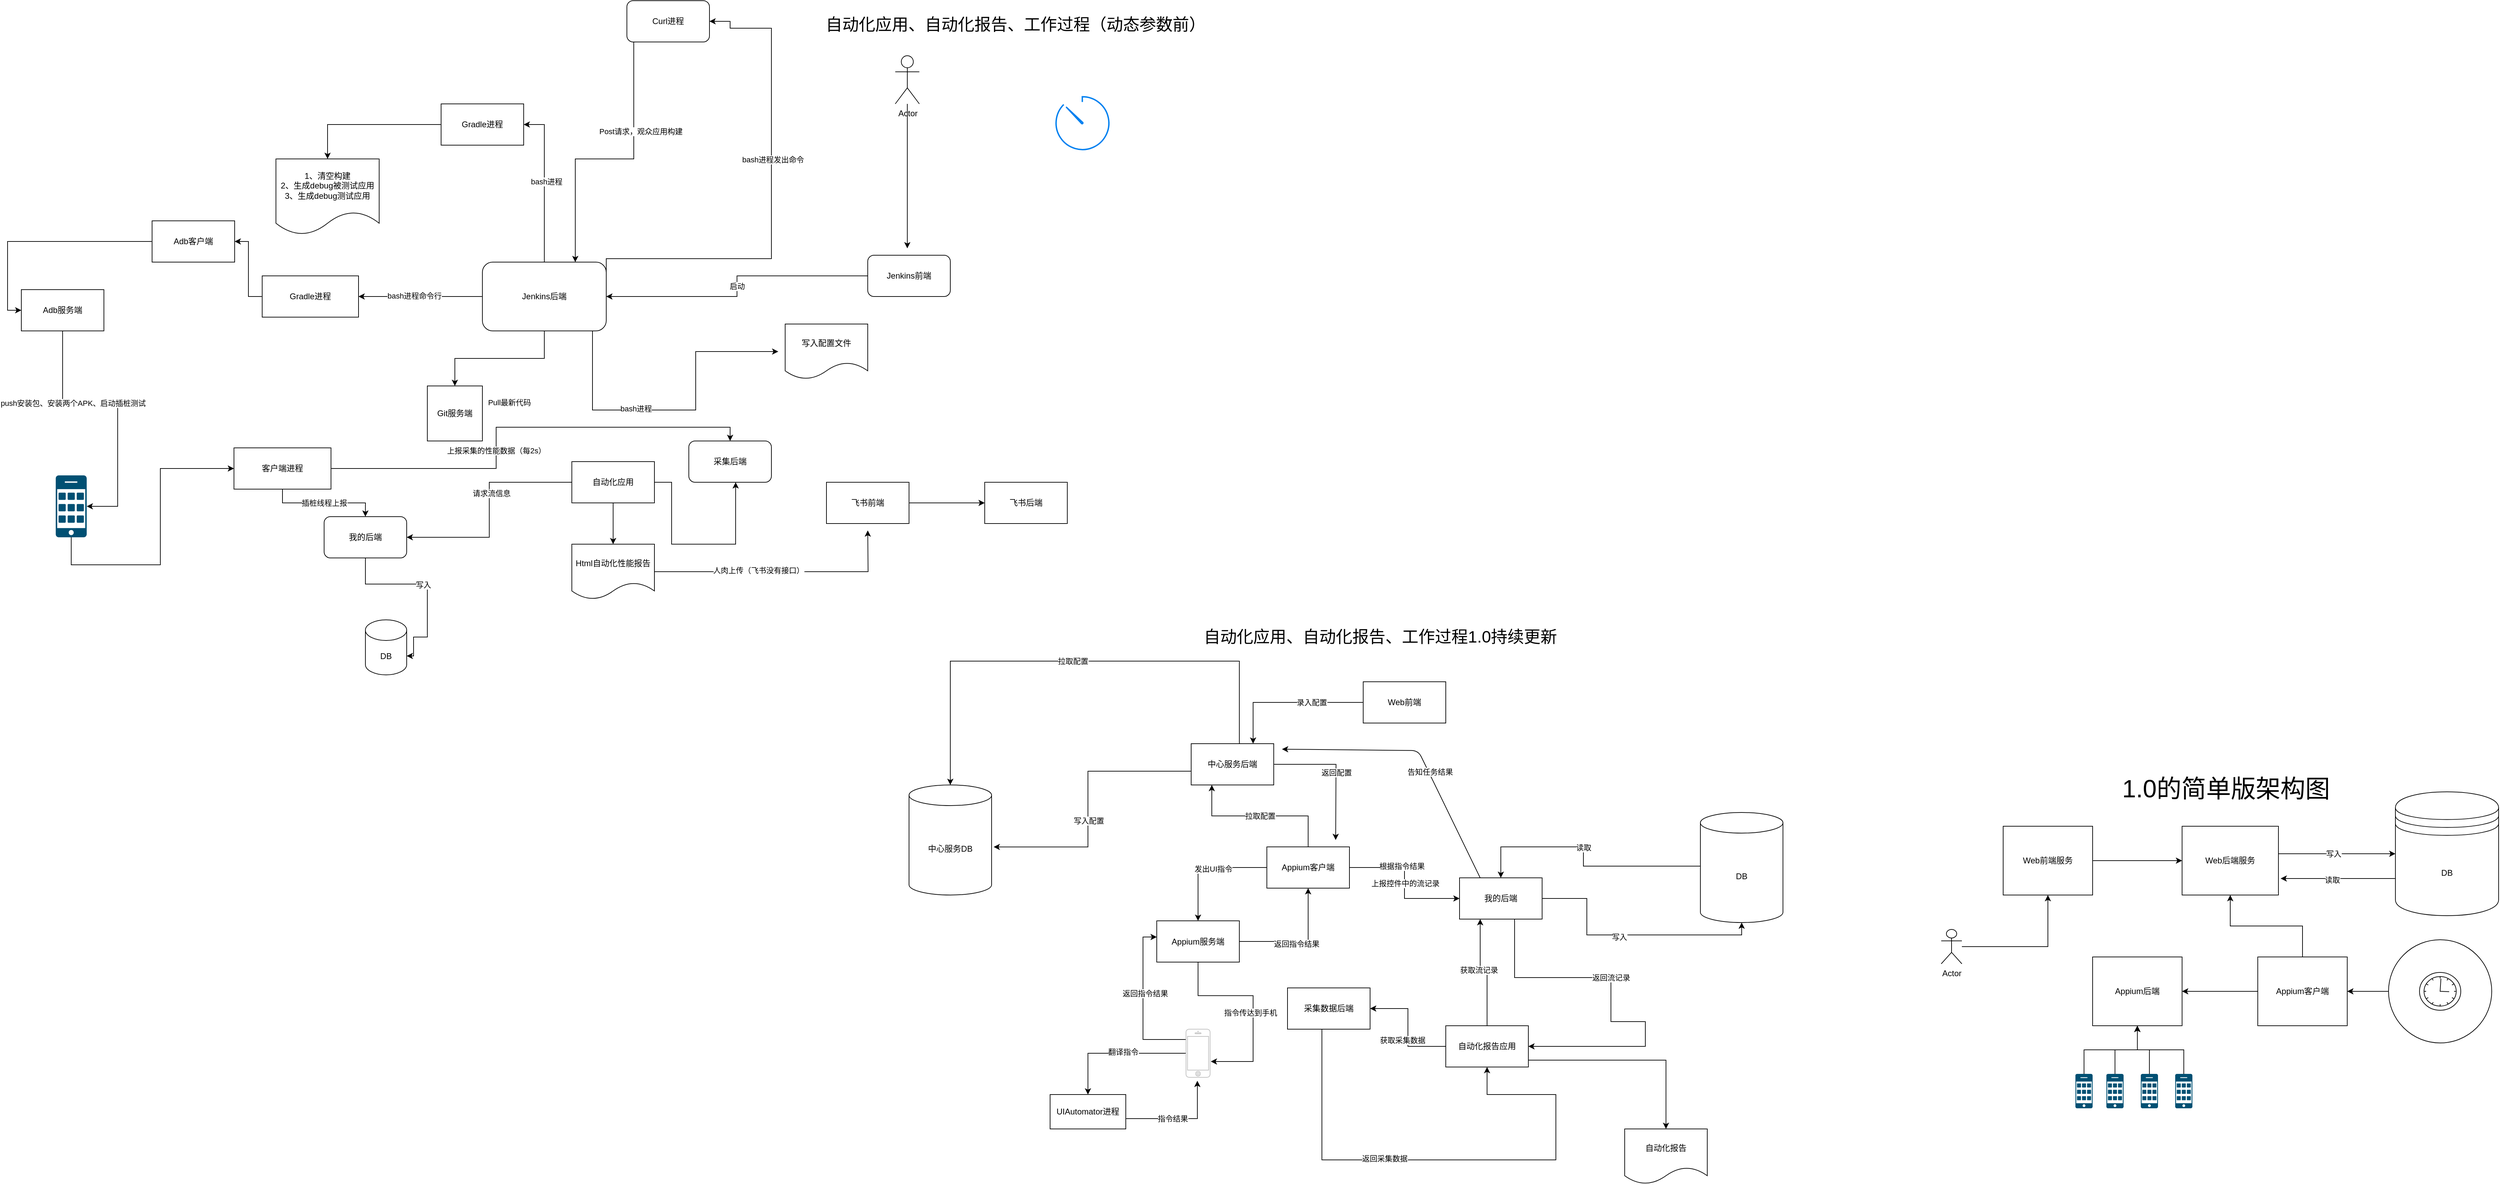 <mxfile version="13.8.3" type="github">
  <diagram id="W0PIrgdUMLI96M_QNtbx" name="Page-1">
    <mxGraphModel dx="4484" dy="1694" grid="1" gridSize="10" guides="1" tooltips="1" connect="1" arrows="1" fold="1" page="1" pageScale="1" pageWidth="827" pageHeight="1169" math="0" shadow="0">
      <root>
        <mxCell id="0" />
        <mxCell id="1" parent="0" />
        <mxCell id="cEMwxvn-d5G1xKP16MCN-55" style="edgeStyle=orthogonalEdgeStyle;rounded=0;orthogonalLoop=1;jettySize=auto;html=1;entryX=0;entryY=0.5;entryDx=0;entryDy=0;" parent="1" source="cEMwxvn-d5G1xKP16MCN-1" target="cEMwxvn-d5G1xKP16MCN-2" edge="1">
          <mxGeometry relative="1" as="geometry" />
        </mxCell>
        <mxCell id="cEMwxvn-d5G1xKP16MCN-1" value="Web前端服务" style="rounded=0;whiteSpace=wrap;html=1;" parent="1" vertex="1">
          <mxGeometry x="90" y="70" width="130" height="100" as="geometry" />
        </mxCell>
        <mxCell id="cEMwxvn-d5G1xKP16MCN-2" value="Web后端服务" style="rounded=0;whiteSpace=wrap;html=1;" parent="1" vertex="1">
          <mxGeometry x="350" y="70" width="140" height="100" as="geometry" />
        </mxCell>
        <mxCell id="cEMwxvn-d5G1xKP16MCN-3" value="DB" style="shape=datastore;whiteSpace=wrap;html=1;" parent="1" vertex="1">
          <mxGeometry x="660" y="20" width="150" height="180" as="geometry" />
        </mxCell>
        <mxCell id="cEMwxvn-d5G1xKP16MCN-15" value="Appium后端" style="rounded=0;whiteSpace=wrap;html=1;" parent="1" vertex="1">
          <mxGeometry x="220" y="260" width="130" height="100" as="geometry" />
        </mxCell>
        <mxCell id="cEMwxvn-d5G1xKP16MCN-53" value="" style="edgeStyle=orthogonalEdgeStyle;rounded=0;orthogonalLoop=1;jettySize=auto;html=1;" parent="1" source="cEMwxvn-d5G1xKP16MCN-16" target="cEMwxvn-d5G1xKP16MCN-15" edge="1">
          <mxGeometry relative="1" as="geometry" />
        </mxCell>
        <mxCell id="cEMwxvn-d5G1xKP16MCN-54" value="" style="edgeStyle=orthogonalEdgeStyle;rounded=0;orthogonalLoop=1;jettySize=auto;html=1;" parent="1" source="cEMwxvn-d5G1xKP16MCN-16" target="cEMwxvn-d5G1xKP16MCN-2" edge="1">
          <mxGeometry relative="1" as="geometry" />
        </mxCell>
        <mxCell id="cEMwxvn-d5G1xKP16MCN-16" value="Appium客户端" style="rounded=0;whiteSpace=wrap;html=1;" parent="1" vertex="1">
          <mxGeometry x="460" y="260" width="130" height="100" as="geometry" />
        </mxCell>
        <mxCell id="cEMwxvn-d5G1xKP16MCN-51" value="" style="edgeStyle=orthogonalEdgeStyle;rounded=0;orthogonalLoop=1;jettySize=auto;html=1;" parent="1" source="cEMwxvn-d5G1xKP16MCN-18" target="cEMwxvn-d5G1xKP16MCN-15" edge="1">
          <mxGeometry relative="1" as="geometry" />
        </mxCell>
        <mxCell id="cEMwxvn-d5G1xKP16MCN-18" value="" style="points=[[0.015,0.015,0],[0.985,0.015,0],[0.985,0.985,0],[0.015,0.985,0],[0.25,0,0],[0.5,0,0],[0.75,0,0],[1,0.25,0],[1,0.5,0],[1,0.75,0],[0.75,1,0],[0.5,1,0],[0.25,1,0],[0,0.75,0],[0,0.5,0],[0,0.25,0]];verticalLabelPosition=bottom;html=1;verticalAlign=top;aspect=fixed;align=center;pointerEvents=1;shape=mxgraph.cisco19.cell_phone;fillColor=#005073;strokeColor=none;" parent="1" vertex="1">
          <mxGeometry x="195" y="430" width="25" height="50" as="geometry" />
        </mxCell>
        <mxCell id="cEMwxvn-d5G1xKP16MCN-48" value="" style="edgeStyle=orthogonalEdgeStyle;rounded=0;orthogonalLoop=1;jettySize=auto;html=1;" parent="1" source="cEMwxvn-d5G1xKP16MCN-19" target="cEMwxvn-d5G1xKP16MCN-15" edge="1">
          <mxGeometry relative="1" as="geometry" />
        </mxCell>
        <mxCell id="cEMwxvn-d5G1xKP16MCN-19" value="" style="points=[[0.015,0.015,0],[0.985,0.015,0],[0.985,0.985,0],[0.015,0.985,0],[0.25,0,0],[0.5,0,0],[0.75,0,0],[1,0.25,0],[1,0.5,0],[1,0.75,0],[0.75,1,0],[0.5,1,0],[0.25,1,0],[0,0.75,0],[0,0.5,0],[0,0.25,0]];verticalLabelPosition=bottom;html=1;verticalAlign=top;aspect=fixed;align=center;pointerEvents=1;shape=mxgraph.cisco19.cell_phone;fillColor=#005073;strokeColor=none;" parent="1" vertex="1">
          <mxGeometry x="240" y="430" width="25" height="50" as="geometry" />
        </mxCell>
        <mxCell id="cEMwxvn-d5G1xKP16MCN-47" value="" style="edgeStyle=orthogonalEdgeStyle;rounded=0;orthogonalLoop=1;jettySize=auto;html=1;" parent="1" source="cEMwxvn-d5G1xKP16MCN-20" target="cEMwxvn-d5G1xKP16MCN-15" edge="1">
          <mxGeometry relative="1" as="geometry" />
        </mxCell>
        <mxCell id="cEMwxvn-d5G1xKP16MCN-20" value="" style="points=[[0.015,0.015,0],[0.985,0.015,0],[0.985,0.985,0],[0.015,0.985,0],[0.25,0,0],[0.5,0,0],[0.75,0,0],[1,0.25,0],[1,0.5,0],[1,0.75,0],[0.75,1,0],[0.5,1,0],[0.25,1,0],[0,0.75,0],[0,0.5,0],[0,0.25,0]];verticalLabelPosition=bottom;html=1;verticalAlign=top;aspect=fixed;align=center;pointerEvents=1;shape=mxgraph.cisco19.cell_phone;fillColor=#005073;strokeColor=none;" parent="1" vertex="1">
          <mxGeometry x="290" y="430" width="25" height="50" as="geometry" />
        </mxCell>
        <mxCell id="cEMwxvn-d5G1xKP16MCN-49" value="" style="edgeStyle=orthogonalEdgeStyle;rounded=0;orthogonalLoop=1;jettySize=auto;html=1;" parent="1" source="cEMwxvn-d5G1xKP16MCN-21" target="cEMwxvn-d5G1xKP16MCN-15" edge="1">
          <mxGeometry relative="1" as="geometry" />
        </mxCell>
        <mxCell id="cEMwxvn-d5G1xKP16MCN-21" value="" style="points=[[0.015,0.015,0],[0.985,0.015,0],[0.985,0.985,0],[0.015,0.985,0],[0.25,0,0],[0.5,0,0],[0.75,0,0],[1,0.25,0],[1,0.5,0],[1,0.75,0],[0.75,1,0],[0.5,1,0],[0.25,1,0],[0,0.75,0],[0,0.5,0],[0,0.25,0]];verticalLabelPosition=bottom;html=1;verticalAlign=top;aspect=fixed;align=center;pointerEvents=1;shape=mxgraph.cisco19.cell_phone;fillColor=#005073;strokeColor=none;" parent="1" vertex="1">
          <mxGeometry x="340" y="430" width="25" height="50" as="geometry" />
        </mxCell>
        <mxCell id="cEMwxvn-d5G1xKP16MCN-24" style="edgeStyle=orthogonalEdgeStyle;rounded=0;orthogonalLoop=1;jettySize=auto;html=1;entryX=0.5;entryY=1;entryDx=0;entryDy=0;" parent="1" source="cEMwxvn-d5G1xKP16MCN-23" target="cEMwxvn-d5G1xKP16MCN-1" edge="1">
          <mxGeometry relative="1" as="geometry" />
        </mxCell>
        <mxCell id="cEMwxvn-d5G1xKP16MCN-23" value="Actor" style="shape=umlActor;verticalLabelPosition=bottom;verticalAlign=top;html=1;outlineConnect=0;" parent="1" vertex="1">
          <mxGeometry y="220" width="30" height="50" as="geometry" />
        </mxCell>
        <mxCell id="cEMwxvn-d5G1xKP16MCN-57" style="edgeStyle=orthogonalEdgeStyle;rounded=0;orthogonalLoop=1;jettySize=auto;html=1;entryX=0;entryY=0.5;entryDx=0;entryDy=0;" parent="1" edge="1">
          <mxGeometry relative="1" as="geometry">
            <mxPoint x="490" y="110" as="sourcePoint" />
            <mxPoint x="660" y="110" as="targetPoint" />
          </mxGeometry>
        </mxCell>
        <mxCell id="cEMwxvn-d5G1xKP16MCN-58" value="写入" style="edgeLabel;html=1;align=center;verticalAlign=middle;resizable=0;points=[];" parent="cEMwxvn-d5G1xKP16MCN-57" vertex="1" connectable="0">
          <mxGeometry x="-0.067" relative="1" as="geometry">
            <mxPoint as="offset" />
          </mxGeometry>
        </mxCell>
        <mxCell id="cEMwxvn-d5G1xKP16MCN-59" style="edgeStyle=orthogonalEdgeStyle;rounded=0;orthogonalLoop=1;jettySize=auto;html=1;exitX=0;exitY=0.7;exitDx=0;exitDy=0;entryX=1.023;entryY=0.86;entryDx=0;entryDy=0;entryPerimeter=0;" parent="1" edge="1">
          <mxGeometry relative="1" as="geometry">
            <mxPoint x="660" y="146" as="sourcePoint" />
            <mxPoint x="493.22" y="146" as="targetPoint" />
          </mxGeometry>
        </mxCell>
        <mxCell id="cEMwxvn-d5G1xKP16MCN-60" value="读取" style="edgeLabel;html=1;align=center;verticalAlign=middle;resizable=0;points=[];" parent="cEMwxvn-d5G1xKP16MCN-59" vertex="1" connectable="0">
          <mxGeometry x="0.111" y="2" relative="1" as="geometry">
            <mxPoint as="offset" />
          </mxGeometry>
        </mxCell>
        <mxCell id="cEMwxvn-d5G1xKP16MCN-66" value="" style="edgeStyle=orthogonalEdgeStyle;rounded=0;orthogonalLoop=1;jettySize=auto;html=1;" parent="1" source="cEMwxvn-d5G1xKP16MCN-65" target="cEMwxvn-d5G1xKP16MCN-16" edge="1">
          <mxGeometry relative="1" as="geometry" />
        </mxCell>
        <mxCell id="cEMwxvn-d5G1xKP16MCN-65" value="" style="ellipse;whiteSpace=wrap;html=1;aspect=fixed;" parent="1" vertex="1">
          <mxGeometry x="650" y="235" width="150" height="150" as="geometry" />
        </mxCell>
        <mxCell id="cEMwxvn-d5G1xKP16MCN-61" value="" style="shape=mxgraph.bpmn.shape;html=1;verticalLabelPosition=bottom;labelBackgroundColor=#ffffff;verticalAlign=top;align=center;perimeter=ellipsePerimeter;outlineConnect=0;outline=standard;symbol=timer;" parent="1" vertex="1">
          <mxGeometry x="695" y="282.5" width="60" height="55" as="geometry" />
        </mxCell>
        <mxCell id="bGqVBYWvXgwGC4I8pHL_-1" style="edgeStyle=orthogonalEdgeStyle;rounded=0;orthogonalLoop=1;jettySize=auto;html=1;entryX=0;entryY=0.5;entryDx=0;entryDy=0;" edge="1" parent="1" source="bGqVBYWvXgwGC4I8pHL_-7" target="bGqVBYWvXgwGC4I8pHL_-12">
          <mxGeometry relative="1" as="geometry" />
        </mxCell>
        <mxCell id="bGqVBYWvXgwGC4I8pHL_-2" value="上报控件中的流记录" style="edgeLabel;html=1;align=center;verticalAlign=middle;resizable=0;points=[];" vertex="1" connectable="0" parent="bGqVBYWvXgwGC4I8pHL_-1">
          <mxGeometry y="1" relative="1" as="geometry">
            <mxPoint as="offset" />
          </mxGeometry>
        </mxCell>
        <mxCell id="bGqVBYWvXgwGC4I8pHL_-3" value="根据指令结果" style="edgeLabel;html=1;align=center;verticalAlign=middle;resizable=0;points=[];" vertex="1" connectable="0" parent="bGqVBYWvXgwGC4I8pHL_-1">
          <mxGeometry x="-0.259" y="2" relative="1" as="geometry">
            <mxPoint as="offset" />
          </mxGeometry>
        </mxCell>
        <mxCell id="bGqVBYWvXgwGC4I8pHL_-4" style="edgeStyle=orthogonalEdgeStyle;rounded=0;orthogonalLoop=1;jettySize=auto;html=1;" edge="1" parent="1" source="bGqVBYWvXgwGC4I8pHL_-7" target="bGqVBYWvXgwGC4I8pHL_-28">
          <mxGeometry relative="1" as="geometry" />
        </mxCell>
        <mxCell id="bGqVBYWvXgwGC4I8pHL_-5" value="发出UI指令" style="edgeLabel;html=1;align=center;verticalAlign=middle;resizable=0;points=[];" vertex="1" connectable="0" parent="bGqVBYWvXgwGC4I8pHL_-4">
          <mxGeometry x="-0.121" y="2" relative="1" as="geometry">
            <mxPoint as="offset" />
          </mxGeometry>
        </mxCell>
        <mxCell id="bGqVBYWvXgwGC4I8pHL_-6" value="拉取配置" style="edgeStyle=orthogonalEdgeStyle;rounded=0;orthogonalLoop=1;jettySize=auto;html=1;entryX=0.25;entryY=1;entryDx=0;entryDy=0;" edge="1" parent="1" source="bGqVBYWvXgwGC4I8pHL_-7" target="bGqVBYWvXgwGC4I8pHL_-32">
          <mxGeometry relative="1" as="geometry" />
        </mxCell>
        <mxCell id="bGqVBYWvXgwGC4I8pHL_-7" value="Appium客户端" style="rounded=0;whiteSpace=wrap;html=1;" vertex="1" parent="1">
          <mxGeometry x="-980" y="100" width="120" height="60" as="geometry" />
        </mxCell>
        <mxCell id="bGqVBYWvXgwGC4I8pHL_-8" style="edgeStyle=orthogonalEdgeStyle;rounded=0;orthogonalLoop=1;jettySize=auto;html=1;" edge="1" parent="1" source="bGqVBYWvXgwGC4I8pHL_-12" target="bGqVBYWvXgwGC4I8pHL_-23">
          <mxGeometry relative="1" as="geometry">
            <Array as="points">
              <mxPoint x="-515" y="175" />
              <mxPoint x="-515" y="228" />
            </Array>
          </mxGeometry>
        </mxCell>
        <mxCell id="bGqVBYWvXgwGC4I8pHL_-9" value="写入" style="edgeLabel;html=1;align=center;verticalAlign=middle;resizable=0;points=[];" vertex="1" connectable="0" parent="bGqVBYWvXgwGC4I8pHL_-8">
          <mxGeometry x="-0.089" y="-3" relative="1" as="geometry">
            <mxPoint as="offset" />
          </mxGeometry>
        </mxCell>
        <mxCell id="bGqVBYWvXgwGC4I8pHL_-10" style="edgeStyle=orthogonalEdgeStyle;rounded=0;orthogonalLoop=1;jettySize=auto;html=1;entryX=1;entryY=0.5;entryDx=0;entryDy=0;" edge="1" parent="1" source="bGqVBYWvXgwGC4I8pHL_-12" target="bGqVBYWvXgwGC4I8pHL_-17">
          <mxGeometry relative="1" as="geometry">
            <Array as="points">
              <mxPoint x="-620" y="290" />
              <mxPoint x="-480" y="290" />
              <mxPoint x="-480" y="354" />
              <mxPoint x="-430" y="354" />
              <mxPoint x="-430" y="390" />
            </Array>
          </mxGeometry>
        </mxCell>
        <mxCell id="bGqVBYWvXgwGC4I8pHL_-11" value="返回流记录" style="edgeLabel;html=1;align=center;verticalAlign=middle;resizable=0;points=[];" vertex="1" connectable="0" parent="bGqVBYWvXgwGC4I8pHL_-10">
          <mxGeometry x="0.021" relative="1" as="geometry">
            <mxPoint y="-53" as="offset" />
          </mxGeometry>
        </mxCell>
        <mxCell id="bGqVBYWvXgwGC4I8pHL_-12" value="我的后端" style="rounded=0;whiteSpace=wrap;html=1;" vertex="1" parent="1">
          <mxGeometry x="-700" y="145" width="120" height="60" as="geometry" />
        </mxCell>
        <mxCell id="bGqVBYWvXgwGC4I8pHL_-13" style="edgeStyle=orthogonalEdgeStyle;rounded=0;orthogonalLoop=1;jettySize=auto;html=1;entryX=0.25;entryY=1;entryDx=0;entryDy=0;" edge="1" parent="1" source="bGqVBYWvXgwGC4I8pHL_-17" target="bGqVBYWvXgwGC4I8pHL_-12">
          <mxGeometry relative="1" as="geometry">
            <mxPoint x="-600" y="210" as="targetPoint" />
          </mxGeometry>
        </mxCell>
        <mxCell id="bGqVBYWvXgwGC4I8pHL_-14" value="获取流记录" style="edgeLabel;html=1;align=center;verticalAlign=middle;resizable=0;points=[];" vertex="1" connectable="0" parent="bGqVBYWvXgwGC4I8pHL_-13">
          <mxGeometry x="0.109" y="2" relative="1" as="geometry">
            <mxPoint as="offset" />
          </mxGeometry>
        </mxCell>
        <mxCell id="bGqVBYWvXgwGC4I8pHL_-15" style="edgeStyle=orthogonalEdgeStyle;rounded=0;orthogonalLoop=1;jettySize=auto;html=1;entryX=1;entryY=0.5;entryDx=0;entryDy=0;" edge="1" parent="1" source="bGqVBYWvXgwGC4I8pHL_-17" target="bGqVBYWvXgwGC4I8pHL_-20">
          <mxGeometry relative="1" as="geometry" />
        </mxCell>
        <mxCell id="bGqVBYWvXgwGC4I8pHL_-16" value="获取采集数据" style="edgeLabel;html=1;align=center;verticalAlign=middle;resizable=0;points=[];" vertex="1" connectable="0" parent="bGqVBYWvXgwGC4I8pHL_-15">
          <mxGeometry x="-0.183" y="-3" relative="1" as="geometry">
            <mxPoint x="-11" y="3" as="offset" />
          </mxGeometry>
        </mxCell>
        <mxCell id="bGqVBYWvXgwGC4I8pHL_-133" style="edgeStyle=orthogonalEdgeStyle;rounded=0;orthogonalLoop=1;jettySize=auto;html=1;" edge="1" parent="1" source="bGqVBYWvXgwGC4I8pHL_-17">
          <mxGeometry relative="1" as="geometry">
            <mxPoint x="-400" y="510" as="targetPoint" />
            <Array as="points">
              <mxPoint x="-400" y="410" />
            </Array>
          </mxGeometry>
        </mxCell>
        <mxCell id="bGqVBYWvXgwGC4I8pHL_-17" value="自动化报告应用" style="rounded=0;whiteSpace=wrap;html=1;" vertex="1" parent="1">
          <mxGeometry x="-720" y="360" width="120" height="60" as="geometry" />
        </mxCell>
        <mxCell id="bGqVBYWvXgwGC4I8pHL_-18" style="edgeStyle=orthogonalEdgeStyle;rounded=0;orthogonalLoop=1;jettySize=auto;html=1;entryX=0.5;entryY=1;entryDx=0;entryDy=0;" edge="1" parent="1" source="bGqVBYWvXgwGC4I8pHL_-20" target="bGqVBYWvXgwGC4I8pHL_-17">
          <mxGeometry relative="1" as="geometry">
            <Array as="points">
              <mxPoint x="-900" y="555" />
              <mxPoint x="-560" y="555" />
              <mxPoint x="-560" y="460" />
              <mxPoint x="-660" y="460" />
            </Array>
          </mxGeometry>
        </mxCell>
        <mxCell id="bGqVBYWvXgwGC4I8pHL_-19" value="返回采集数据" style="edgeLabel;html=1;align=center;verticalAlign=middle;resizable=0;points=[];" vertex="1" connectable="0" parent="bGqVBYWvXgwGC4I8pHL_-18">
          <mxGeometry x="-0.508" y="91" relative="1" as="geometry">
            <mxPoint as="offset" />
          </mxGeometry>
        </mxCell>
        <mxCell id="bGqVBYWvXgwGC4I8pHL_-20" value="采集数据后端" style="rounded=0;whiteSpace=wrap;html=1;" vertex="1" parent="1">
          <mxGeometry x="-950" y="305" width="120" height="60" as="geometry" />
        </mxCell>
        <mxCell id="bGqVBYWvXgwGC4I8pHL_-21" style="edgeStyle=orthogonalEdgeStyle;rounded=0;orthogonalLoop=1;jettySize=auto;html=1;entryX=0.5;entryY=0;entryDx=0;entryDy=0;" edge="1" parent="1" source="bGqVBYWvXgwGC4I8pHL_-23" target="bGqVBYWvXgwGC4I8pHL_-12">
          <mxGeometry relative="1" as="geometry">
            <mxPoint x="-420" y="90" as="targetPoint" />
            <Array as="points">
              <mxPoint x="-520" y="128" />
              <mxPoint x="-520" y="100" />
              <mxPoint x="-640" y="100" />
            </Array>
          </mxGeometry>
        </mxCell>
        <mxCell id="bGqVBYWvXgwGC4I8pHL_-22" value="读取" style="edgeLabel;html=1;align=center;verticalAlign=middle;resizable=0;points=[];" vertex="1" connectable="0" parent="bGqVBYWvXgwGC4I8pHL_-21">
          <mxGeometry x="0.089" relative="1" as="geometry">
            <mxPoint as="offset" />
          </mxGeometry>
        </mxCell>
        <mxCell id="bGqVBYWvXgwGC4I8pHL_-23" value="DB" style="shape=cylinder3;whiteSpace=wrap;html=1;boundedLbl=1;backgroundOutline=1;size=15;" vertex="1" parent="1">
          <mxGeometry x="-350" y="50" width="120" height="160" as="geometry" />
        </mxCell>
        <mxCell id="bGqVBYWvXgwGC4I8pHL_-24" style="edgeStyle=orthogonalEdgeStyle;rounded=0;orthogonalLoop=1;jettySize=auto;html=1;entryX=1.029;entryY=0.671;entryDx=0;entryDy=0;entryPerimeter=0;" edge="1" parent="1" source="bGqVBYWvXgwGC4I8pHL_-28" target="bGqVBYWvXgwGC4I8pHL_-31">
          <mxGeometry relative="1" as="geometry" />
        </mxCell>
        <mxCell id="bGqVBYWvXgwGC4I8pHL_-25" value="指令传达到手机" style="edgeLabel;html=1;align=center;verticalAlign=middle;resizable=0;points=[];" vertex="1" connectable="0" parent="bGqVBYWvXgwGC4I8pHL_-24">
          <mxGeometry x="0.064" y="-4" relative="1" as="geometry">
            <mxPoint y="1" as="offset" />
          </mxGeometry>
        </mxCell>
        <mxCell id="bGqVBYWvXgwGC4I8pHL_-26" style="edgeStyle=orthogonalEdgeStyle;rounded=0;orthogonalLoop=1;jettySize=auto;html=1;" edge="1" parent="1" source="bGqVBYWvXgwGC4I8pHL_-28" target="bGqVBYWvXgwGC4I8pHL_-7">
          <mxGeometry relative="1" as="geometry" />
        </mxCell>
        <mxCell id="bGqVBYWvXgwGC4I8pHL_-27" value="返回指令结果" style="edgeLabel;html=1;align=center;verticalAlign=middle;resizable=0;points=[];" vertex="1" connectable="0" parent="bGqVBYWvXgwGC4I8pHL_-26">
          <mxGeometry x="-0.065" y="-2" relative="1" as="geometry">
            <mxPoint y="1" as="offset" />
          </mxGeometry>
        </mxCell>
        <mxCell id="bGqVBYWvXgwGC4I8pHL_-28" value="Appium服务端" style="rounded=0;whiteSpace=wrap;html=1;" vertex="1" parent="1">
          <mxGeometry x="-1140" y="207.5" width="120" height="60" as="geometry" />
        </mxCell>
        <mxCell id="bGqVBYWvXgwGC4I8pHL_-29" style="edgeStyle=orthogonalEdgeStyle;rounded=0;orthogonalLoop=1;jettySize=auto;html=1;entryX=0;entryY=0.392;entryDx=0;entryDy=0;entryPerimeter=0;" edge="1" parent="1" source="bGqVBYWvXgwGC4I8pHL_-31" target="bGqVBYWvXgwGC4I8pHL_-28">
          <mxGeometry relative="1" as="geometry">
            <mxPoint x="-1210" y="370" as="targetPoint" />
            <Array as="points">
              <mxPoint x="-1160" y="380" />
              <mxPoint x="-1160" y="231" />
            </Array>
          </mxGeometry>
        </mxCell>
        <mxCell id="bGqVBYWvXgwGC4I8pHL_-30" value="返回指令结果" style="edgeLabel;html=1;align=center;verticalAlign=middle;resizable=0;points=[];" vertex="1" connectable="0" parent="bGqVBYWvXgwGC4I8pHL_-29">
          <mxGeometry x="0.12" y="-3" relative="1" as="geometry">
            <mxPoint as="offset" />
          </mxGeometry>
        </mxCell>
        <mxCell id="bGqVBYWvXgwGC4I8pHL_-136" style="edgeStyle=orthogonalEdgeStyle;rounded=0;orthogonalLoop=1;jettySize=auto;html=1;entryX=0.5;entryY=0;entryDx=0;entryDy=0;" edge="1" parent="1" source="bGqVBYWvXgwGC4I8pHL_-31" target="bGqVBYWvXgwGC4I8pHL_-135">
          <mxGeometry relative="1" as="geometry" />
        </mxCell>
        <mxCell id="bGqVBYWvXgwGC4I8pHL_-138" value="翻译指令" style="edgeLabel;html=1;align=center;verticalAlign=middle;resizable=0;points=[];" vertex="1" connectable="0" parent="bGqVBYWvXgwGC4I8pHL_-136">
          <mxGeometry x="-0.085" y="-2" relative="1" as="geometry">
            <mxPoint x="1" as="offset" />
          </mxGeometry>
        </mxCell>
        <mxCell id="bGqVBYWvXgwGC4I8pHL_-31" value="" style="html=1;verticalLabelPosition=bottom;labelBackgroundColor=#ffffff;verticalAlign=top;shadow=0;dashed=0;strokeWidth=1;shape=mxgraph.ios7.misc.iphone;strokeColor=#c0c0c0;" vertex="1" parent="1">
          <mxGeometry x="-1097.5" y="365" width="35" height="70" as="geometry" />
        </mxCell>
        <mxCell id="bGqVBYWvXgwGC4I8pHL_-38" style="edgeStyle=orthogonalEdgeStyle;rounded=0;orthogonalLoop=1;jettySize=auto;html=1;entryX=1.025;entryY=0.563;entryDx=0;entryDy=0;entryPerimeter=0;" edge="1" parent="1" source="bGqVBYWvXgwGC4I8pHL_-32" target="bGqVBYWvXgwGC4I8pHL_-37">
          <mxGeometry relative="1" as="geometry">
            <Array as="points">
              <mxPoint x="-1240" y="-10" />
              <mxPoint x="-1240" y="100" />
            </Array>
          </mxGeometry>
        </mxCell>
        <mxCell id="bGqVBYWvXgwGC4I8pHL_-39" value="写入配置" style="edgeLabel;html=1;align=center;verticalAlign=middle;resizable=0;points=[];" vertex="1" connectable="0" parent="bGqVBYWvXgwGC4I8pHL_-38">
          <mxGeometry x="0.116" relative="1" as="geometry">
            <mxPoint x="1" y="-0.1" as="offset" />
          </mxGeometry>
        </mxCell>
        <mxCell id="bGqVBYWvXgwGC4I8pHL_-41" style="edgeStyle=orthogonalEdgeStyle;rounded=0;orthogonalLoop=1;jettySize=auto;html=1;entryX=0.5;entryY=0;entryDx=0;entryDy=0;entryPerimeter=0;" edge="1" parent="1" source="bGqVBYWvXgwGC4I8pHL_-32" target="bGqVBYWvXgwGC4I8pHL_-37">
          <mxGeometry relative="1" as="geometry">
            <Array as="points">
              <mxPoint x="-1020" y="-170" />
              <mxPoint x="-1440" y="-170" />
            </Array>
          </mxGeometry>
        </mxCell>
        <mxCell id="bGqVBYWvXgwGC4I8pHL_-42" value="拉取配置" style="edgeLabel;html=1;align=center;verticalAlign=middle;resizable=0;points=[];" vertex="1" connectable="0" parent="bGqVBYWvXgwGC4I8pHL_-41">
          <mxGeometry x="0.006" relative="1" as="geometry">
            <mxPoint as="offset" />
          </mxGeometry>
        </mxCell>
        <mxCell id="bGqVBYWvXgwGC4I8pHL_-47" style="edgeStyle=orthogonalEdgeStyle;rounded=0;orthogonalLoop=1;jettySize=auto;html=1;" edge="1" parent="1" source="bGqVBYWvXgwGC4I8pHL_-32">
          <mxGeometry relative="1" as="geometry">
            <mxPoint x="-880" y="90" as="targetPoint" />
          </mxGeometry>
        </mxCell>
        <mxCell id="bGqVBYWvXgwGC4I8pHL_-48" value="返回配置" style="edgeLabel;html=1;align=center;verticalAlign=middle;resizable=0;points=[];" vertex="1" connectable="0" parent="bGqVBYWvXgwGC4I8pHL_-47">
          <mxGeometry x="-0.158" y="-6" relative="1" as="geometry">
            <mxPoint x="6" y="6" as="offset" />
          </mxGeometry>
        </mxCell>
        <mxCell id="bGqVBYWvXgwGC4I8pHL_-32" value="中心服务后端" style="rounded=0;whiteSpace=wrap;html=1;" vertex="1" parent="1">
          <mxGeometry x="-1090" y="-50" width="120" height="60" as="geometry" />
        </mxCell>
        <mxCell id="bGqVBYWvXgwGC4I8pHL_-44" style="edgeStyle=orthogonalEdgeStyle;rounded=0;orthogonalLoop=1;jettySize=auto;html=1;entryX=0.75;entryY=0;entryDx=0;entryDy=0;" edge="1" parent="1" source="bGqVBYWvXgwGC4I8pHL_-35" target="bGqVBYWvXgwGC4I8pHL_-32">
          <mxGeometry relative="1" as="geometry" />
        </mxCell>
        <mxCell id="bGqVBYWvXgwGC4I8pHL_-46" value="录入配置" style="edgeLabel;html=1;align=center;verticalAlign=middle;resizable=0;points=[];" vertex="1" connectable="0" parent="bGqVBYWvXgwGC4I8pHL_-44">
          <mxGeometry x="-0.314" relative="1" as="geometry">
            <mxPoint as="offset" />
          </mxGeometry>
        </mxCell>
        <mxCell id="bGqVBYWvXgwGC4I8pHL_-35" value="Web前端" style="rounded=0;whiteSpace=wrap;html=1;" vertex="1" parent="1">
          <mxGeometry x="-840" y="-140" width="120" height="60" as="geometry" />
        </mxCell>
        <mxCell id="bGqVBYWvXgwGC4I8pHL_-36" value="&lt;font style=&quot;font-size: 24px&quot;&gt;自动化应用、自动化报告、工作过程1.0持续更新&lt;/font&gt;" style="text;html=1;strokeColor=none;fillColor=none;align=center;verticalAlign=middle;whiteSpace=wrap;rounded=0;" vertex="1" parent="1">
          <mxGeometry x="-1090" y="-220" width="550" height="30" as="geometry" />
        </mxCell>
        <mxCell id="bGqVBYWvXgwGC4I8pHL_-37" value="中心服务DB" style="shape=cylinder3;whiteSpace=wrap;html=1;boundedLbl=1;backgroundOutline=1;size=15;" vertex="1" parent="1">
          <mxGeometry x="-1500" y="10" width="120" height="160" as="geometry" />
        </mxCell>
        <mxCell id="bGqVBYWvXgwGC4I8pHL_-49" value="" style="endArrow=classic;html=1;exitX=0.25;exitY=0;exitDx=0;exitDy=0;" edge="1" parent="1" source="bGqVBYWvXgwGC4I8pHL_-12">
          <mxGeometry width="50" height="50" relative="1" as="geometry">
            <mxPoint x="-690" y="140" as="sourcePoint" />
            <mxPoint x="-958" y="-42" as="targetPoint" />
            <Array as="points">
              <mxPoint x="-760" y="-40" />
            </Array>
          </mxGeometry>
        </mxCell>
        <mxCell id="bGqVBYWvXgwGC4I8pHL_-50" value="告知任务结果" style="edgeLabel;html=1;align=center;verticalAlign=middle;resizable=0;points=[];" vertex="1" connectable="0" parent="bGqVBYWvXgwGC4I8pHL_-49">
          <mxGeometry x="-0.156" y="-2" relative="1" as="geometry">
            <mxPoint as="offset" />
          </mxGeometry>
        </mxCell>
        <mxCell id="bGqVBYWvXgwGC4I8pHL_-53" value="&lt;font style=&quot;font-size: 24px&quot;&gt;自动化应用、自动化报告、工作过程（动态参数前）&lt;/font&gt;" style="text;html=1;strokeColor=none;fillColor=none;align=center;verticalAlign=middle;whiteSpace=wrap;rounded=0;" vertex="1" parent="1">
          <mxGeometry x="-1650" y="-1110" width="610" height="30" as="geometry" />
        </mxCell>
        <mxCell id="bGqVBYWvXgwGC4I8pHL_-68" value="启动" style="edgeStyle=orthogonalEdgeStyle;rounded=0;orthogonalLoop=1;jettySize=auto;html=1;entryX=1;entryY=0.5;entryDx=0;entryDy=0;" edge="1" parent="1" source="bGqVBYWvXgwGC4I8pHL_-57" target="bGqVBYWvXgwGC4I8pHL_-59">
          <mxGeometry relative="1" as="geometry" />
        </mxCell>
        <mxCell id="bGqVBYWvXgwGC4I8pHL_-57" value="Jenkins前端" style="rounded=1;whiteSpace=wrap;html=1;" vertex="1" parent="1">
          <mxGeometry x="-1560" y="-760" width="120" height="60" as="geometry" />
        </mxCell>
        <mxCell id="bGqVBYWvXgwGC4I8pHL_-58" value="Git服务端" style="whiteSpace=wrap;html=1;aspect=fixed;" vertex="1" parent="1">
          <mxGeometry x="-2200" y="-570" width="80" height="80" as="geometry" />
        </mxCell>
        <mxCell id="bGqVBYWvXgwGC4I8pHL_-71" style="edgeStyle=orthogonalEdgeStyle;rounded=0;orthogonalLoop=1;jettySize=auto;html=1;" edge="1" parent="1" source="bGqVBYWvXgwGC4I8pHL_-59" target="bGqVBYWvXgwGC4I8pHL_-58">
          <mxGeometry relative="1" as="geometry" />
        </mxCell>
        <mxCell id="bGqVBYWvXgwGC4I8pHL_-72" value="Pull最新代码" style="edgeLabel;html=1;align=center;verticalAlign=middle;resizable=0;points=[];" vertex="1" connectable="0" parent="bGqVBYWvXgwGC4I8pHL_-71">
          <mxGeometry x="-0.462" y="32" relative="1" as="geometry">
            <mxPoint x="-35" y="32" as="offset" />
          </mxGeometry>
        </mxCell>
        <mxCell id="bGqVBYWvXgwGC4I8pHL_-74" style="edgeStyle=orthogonalEdgeStyle;rounded=0;orthogonalLoop=1;jettySize=auto;html=1;" edge="1" parent="1" source="bGqVBYWvXgwGC4I8pHL_-59">
          <mxGeometry relative="1" as="geometry">
            <mxPoint x="-1690" y="-620" as="targetPoint" />
            <Array as="points">
              <mxPoint x="-1960" y="-535" />
              <mxPoint x="-1810" y="-535" />
            </Array>
          </mxGeometry>
        </mxCell>
        <mxCell id="bGqVBYWvXgwGC4I8pHL_-75" value="bash进程" style="edgeLabel;html=1;align=center;verticalAlign=middle;resizable=0;points=[];" vertex="1" connectable="0" parent="bGqVBYWvXgwGC4I8pHL_-74">
          <mxGeometry x="-0.243" y="2" relative="1" as="geometry">
            <mxPoint as="offset" />
          </mxGeometry>
        </mxCell>
        <mxCell id="bGqVBYWvXgwGC4I8pHL_-81" style="edgeStyle=orthogonalEdgeStyle;rounded=0;orthogonalLoop=1;jettySize=auto;html=1;entryX=1;entryY=0.5;entryDx=0;entryDy=0;" edge="1" parent="1" source="bGqVBYWvXgwGC4I8pHL_-59" target="bGqVBYWvXgwGC4I8pHL_-82">
          <mxGeometry relative="1" as="geometry">
            <mxPoint x="-1930" y="-860" as="targetPoint" />
          </mxGeometry>
        </mxCell>
        <mxCell id="bGqVBYWvXgwGC4I8pHL_-83" value="bash进程" style="edgeLabel;html=1;align=center;verticalAlign=middle;resizable=0;points=[];" vertex="1" connectable="0" parent="bGqVBYWvXgwGC4I8pHL_-81">
          <mxGeometry x="0.016" y="-3" relative="1" as="geometry">
            <mxPoint as="offset" />
          </mxGeometry>
        </mxCell>
        <mxCell id="bGqVBYWvXgwGC4I8pHL_-86" style="edgeStyle=orthogonalEdgeStyle;rounded=0;orthogonalLoop=1;jettySize=auto;html=1;exitX=1;exitY=0.25;exitDx=0;exitDy=0;entryX=1;entryY=0.5;entryDx=0;entryDy=0;" edge="1" parent="1" source="bGqVBYWvXgwGC4I8pHL_-59" target="bGqVBYWvXgwGC4I8pHL_-88">
          <mxGeometry relative="1" as="geometry">
            <mxPoint x="-1890" y="-980" as="targetPoint" />
            <mxPoint x="-1905" y="-760" as="sourcePoint" />
            <Array as="points">
              <mxPoint x="-1940" y="-755" />
              <mxPoint x="-1700" y="-755" />
              <mxPoint x="-1700" y="-1090" />
              <mxPoint x="-1760" y="-1090" />
              <mxPoint x="-1760" y="-1100" />
            </Array>
          </mxGeometry>
        </mxCell>
        <mxCell id="bGqVBYWvXgwGC4I8pHL_-87" value="bash进程发出命令" style="edgeLabel;html=1;align=center;verticalAlign=middle;resizable=0;points=[];" vertex="1" connectable="0" parent="bGqVBYWvXgwGC4I8pHL_-86">
          <mxGeometry x="0.175" y="-2" relative="1" as="geometry">
            <mxPoint as="offset" />
          </mxGeometry>
        </mxCell>
        <mxCell id="bGqVBYWvXgwGC4I8pHL_-96" style="edgeStyle=orthogonalEdgeStyle;rounded=0;orthogonalLoop=1;jettySize=auto;html=1;" edge="1" parent="1" source="bGqVBYWvXgwGC4I8pHL_-59">
          <mxGeometry relative="1" as="geometry">
            <mxPoint x="-2300" y="-700" as="targetPoint" />
          </mxGeometry>
        </mxCell>
        <mxCell id="bGqVBYWvXgwGC4I8pHL_-98" value="bash进程命令行" style="edgeLabel;html=1;align=center;verticalAlign=middle;resizable=0;points=[];" vertex="1" connectable="0" parent="bGqVBYWvXgwGC4I8pHL_-96">
          <mxGeometry x="0.1" y="-2" relative="1" as="geometry">
            <mxPoint as="offset" />
          </mxGeometry>
        </mxCell>
        <mxCell id="bGqVBYWvXgwGC4I8pHL_-59" value="Jenkins后端" style="rounded=1;whiteSpace=wrap;html=1;" vertex="1" parent="1">
          <mxGeometry x="-2120" y="-750" width="180" height="100" as="geometry" />
        </mxCell>
        <mxCell id="bGqVBYWvXgwGC4I8pHL_-94" style="edgeStyle=orthogonalEdgeStyle;rounded=0;orthogonalLoop=1;jettySize=auto;html=1;" edge="1" parent="1" source="bGqVBYWvXgwGC4I8pHL_-62">
          <mxGeometry relative="1" as="geometry">
            <mxPoint x="-1502.5" y="-770" as="targetPoint" />
            <Array as="points">
              <mxPoint x="-1502" y="-890" />
              <mxPoint x="-1502" y="-890" />
            </Array>
          </mxGeometry>
        </mxCell>
        <mxCell id="bGqVBYWvXgwGC4I8pHL_-62" value="Actor" style="shape=umlActor;verticalLabelPosition=bottom;verticalAlign=top;html=1;outlineConnect=0;" vertex="1" parent="1">
          <mxGeometry x="-1520" y="-1050" width="35" height="70" as="geometry" />
        </mxCell>
        <mxCell id="bGqVBYWvXgwGC4I8pHL_-63" value="" style="html=1;verticalLabelPosition=bottom;align=center;labelBackgroundColor=#ffffff;verticalAlign=top;strokeWidth=2;strokeColor=#0080F0;shadow=0;dashed=0;shape=mxgraph.ios7.icons.gauge;" vertex="1" parent="1">
          <mxGeometry x="-1290" y="-990.5" width="83.31" height="81" as="geometry" />
        </mxCell>
        <mxCell id="bGqVBYWvXgwGC4I8pHL_-79" value="写入配置文件" style="shape=document;whiteSpace=wrap;html=1;boundedLbl=1;" vertex="1" parent="1">
          <mxGeometry x="-1680" y="-660" width="120" height="80" as="geometry" />
        </mxCell>
        <mxCell id="bGqVBYWvXgwGC4I8pHL_-85" style="edgeStyle=orthogonalEdgeStyle;rounded=0;orthogonalLoop=1;jettySize=auto;html=1;entryX=0.5;entryY=0;entryDx=0;entryDy=0;" edge="1" parent="1" source="bGqVBYWvXgwGC4I8pHL_-82" target="bGqVBYWvXgwGC4I8pHL_-84">
          <mxGeometry relative="1" as="geometry" />
        </mxCell>
        <mxCell id="bGqVBYWvXgwGC4I8pHL_-82" value="Gradle进程" style="rounded=0;whiteSpace=wrap;html=1;" vertex="1" parent="1">
          <mxGeometry x="-2180" y="-980" width="120" height="60" as="geometry" />
        </mxCell>
        <mxCell id="bGqVBYWvXgwGC4I8pHL_-84" value="1、清空构建&lt;br&gt;2、生成debug被测试应用&lt;br&gt;3、生成debug测试应用" style="shape=document;whiteSpace=wrap;html=1;boundedLbl=1;" vertex="1" parent="1">
          <mxGeometry x="-2420" y="-900" width="150" height="110" as="geometry" />
        </mxCell>
        <mxCell id="bGqVBYWvXgwGC4I8pHL_-89" style="edgeStyle=orthogonalEdgeStyle;rounded=0;orthogonalLoop=1;jettySize=auto;html=1;entryX=0.75;entryY=0;entryDx=0;entryDy=0;" edge="1" parent="1" source="bGqVBYWvXgwGC4I8pHL_-88" target="bGqVBYWvXgwGC4I8pHL_-59">
          <mxGeometry relative="1" as="geometry">
            <mxPoint x="-1985" y="-780" as="targetPoint" />
            <Array as="points">
              <mxPoint x="-1900" y="-900" />
              <mxPoint x="-1985" y="-900" />
            </Array>
          </mxGeometry>
        </mxCell>
        <mxCell id="bGqVBYWvXgwGC4I8pHL_-90" value="Post请求，观众应用构建" style="edgeLabel;html=1;align=center;verticalAlign=middle;resizable=0;points=[];" vertex="1" connectable="0" parent="bGqVBYWvXgwGC4I8pHL_-89">
          <mxGeometry x="-0.052" y="-1" relative="1" as="geometry">
            <mxPoint x="32" y="-39" as="offset" />
          </mxGeometry>
        </mxCell>
        <mxCell id="bGqVBYWvXgwGC4I8pHL_-88" value="Curl进程" style="rounded=1;whiteSpace=wrap;html=1;" vertex="1" parent="1">
          <mxGeometry x="-1910" y="-1130" width="120" height="60" as="geometry" />
        </mxCell>
        <mxCell id="bGqVBYWvXgwGC4I8pHL_-102" style="edgeStyle=orthogonalEdgeStyle;rounded=0;orthogonalLoop=1;jettySize=auto;html=1;entryX=1;entryY=0.5;entryDx=0;entryDy=0;" edge="1" parent="1" source="bGqVBYWvXgwGC4I8pHL_-97" target="bGqVBYWvXgwGC4I8pHL_-106">
          <mxGeometry relative="1" as="geometry" />
        </mxCell>
        <mxCell id="bGqVBYWvXgwGC4I8pHL_-97" value="Gradle进程" style="rounded=0;whiteSpace=wrap;html=1;" vertex="1" parent="1">
          <mxGeometry x="-2440" y="-730" width="140" height="60" as="geometry" />
        </mxCell>
        <mxCell id="bGqVBYWvXgwGC4I8pHL_-103" style="edgeStyle=orthogonalEdgeStyle;rounded=0;orthogonalLoop=1;jettySize=auto;html=1;entryX=1;entryY=0.5;entryDx=0;entryDy=0;entryPerimeter=0;" edge="1" parent="1" source="bGqVBYWvXgwGC4I8pHL_-100" target="bGqVBYWvXgwGC4I8pHL_-101">
          <mxGeometry relative="1" as="geometry">
            <mxPoint x="-2580" y="-560" as="targetPoint" />
          </mxGeometry>
        </mxCell>
        <mxCell id="bGqVBYWvXgwGC4I8pHL_-104" value="push安装包、安装两个APK、启动插桩测试" style="edgeLabel;html=1;align=center;verticalAlign=middle;resizable=0;points=[];" vertex="1" connectable="0" parent="bGqVBYWvXgwGC4I8pHL_-103">
          <mxGeometry x="-0.127" relative="1" as="geometry">
            <mxPoint x="-46.5" as="offset" />
          </mxGeometry>
        </mxCell>
        <mxCell id="bGqVBYWvXgwGC4I8pHL_-100" value="Adb服务端" style="rounded=0;whiteSpace=wrap;html=1;" vertex="1" parent="1">
          <mxGeometry x="-2790" y="-710" width="120" height="60" as="geometry" />
        </mxCell>
        <mxCell id="bGqVBYWvXgwGC4I8pHL_-110" style="edgeStyle=orthogonalEdgeStyle;rounded=0;orthogonalLoop=1;jettySize=auto;html=1;entryX=0;entryY=0.5;entryDx=0;entryDy=0;exitX=0.5;exitY=1;exitDx=0;exitDy=0;exitPerimeter=0;" edge="1" parent="1" source="bGqVBYWvXgwGC4I8pHL_-101" target="bGqVBYWvXgwGC4I8pHL_-111">
          <mxGeometry relative="1" as="geometry">
            <mxPoint x="-2420" y="-340" as="targetPoint" />
            <mxPoint x="-2717" y="-330" as="sourcePoint" />
            <Array as="points">
              <mxPoint x="-2717" y="-310" />
              <mxPoint x="-2588" y="-310" />
              <mxPoint x="-2588" y="-450" />
            </Array>
          </mxGeometry>
        </mxCell>
        <mxCell id="bGqVBYWvXgwGC4I8pHL_-101" value="" style="points=[[0.015,0.015,0],[0.985,0.015,0],[0.985,0.985,0],[0.015,0.985,0],[0.25,0,0],[0.5,0,0],[0.75,0,0],[1,0.25,0],[1,0.5,0],[1,0.75,0],[0.75,1,0],[0.5,1,0],[0.25,1,0],[0,0.75,0],[0,0.5,0],[0,0.25,0]];verticalLabelPosition=bottom;html=1;verticalAlign=top;aspect=fixed;align=center;pointerEvents=1;shape=mxgraph.cisco19.cell_phone;fillColor=#005073;strokeColor=none;" vertex="1" parent="1">
          <mxGeometry x="-2740" y="-440" width="45" height="90" as="geometry" />
        </mxCell>
        <mxCell id="bGqVBYWvXgwGC4I8pHL_-107" style="edgeStyle=orthogonalEdgeStyle;rounded=0;orthogonalLoop=1;jettySize=auto;html=1;entryX=0;entryY=0.5;entryDx=0;entryDy=0;" edge="1" parent="1" source="bGqVBYWvXgwGC4I8pHL_-106" target="bGqVBYWvXgwGC4I8pHL_-100">
          <mxGeometry relative="1" as="geometry">
            <mxPoint x="-2640" y="-740" as="targetPoint" />
          </mxGeometry>
        </mxCell>
        <mxCell id="bGqVBYWvXgwGC4I8pHL_-106" value="Adb客户端" style="rounded=0;whiteSpace=wrap;html=1;" vertex="1" parent="1">
          <mxGeometry x="-2600" y="-810" width="120" height="60" as="geometry" />
        </mxCell>
        <mxCell id="bGqVBYWvXgwGC4I8pHL_-113" value="插桩线程上报" style="edgeStyle=orthogonalEdgeStyle;rounded=0;orthogonalLoop=1;jettySize=auto;html=1;" edge="1" parent="1" source="bGqVBYWvXgwGC4I8pHL_-111" target="bGqVBYWvXgwGC4I8pHL_-112">
          <mxGeometry relative="1" as="geometry" />
        </mxCell>
        <mxCell id="bGqVBYWvXgwGC4I8pHL_-124" style="edgeStyle=orthogonalEdgeStyle;rounded=0;orthogonalLoop=1;jettySize=auto;html=1;entryX=0.5;entryY=0;entryDx=0;entryDy=0;" edge="1" parent="1" source="bGqVBYWvXgwGC4I8pHL_-111" target="bGqVBYWvXgwGC4I8pHL_-116">
          <mxGeometry relative="1" as="geometry">
            <Array as="points">
              <mxPoint x="-2100" y="-450" />
              <mxPoint x="-2100" y="-510" />
              <mxPoint x="-1760" y="-510" />
            </Array>
          </mxGeometry>
        </mxCell>
        <mxCell id="bGqVBYWvXgwGC4I8pHL_-125" value="上报采集的性能数据（每2s）" style="edgeLabel;html=1;align=center;verticalAlign=middle;resizable=0;points=[];" vertex="1" connectable="0" parent="bGqVBYWvXgwGC4I8pHL_-124">
          <mxGeometry x="-0.273" y="26" relative="1" as="geometry">
            <mxPoint x="26" y="-26" as="offset" />
          </mxGeometry>
        </mxCell>
        <mxCell id="bGqVBYWvXgwGC4I8pHL_-111" value="客户端进程" style="rounded=0;whiteSpace=wrap;html=1;" vertex="1" parent="1">
          <mxGeometry x="-2481" y="-480" width="141" height="60" as="geometry" />
        </mxCell>
        <mxCell id="bGqVBYWvXgwGC4I8pHL_-122" style="edgeStyle=orthogonalEdgeStyle;rounded=0;orthogonalLoop=1;jettySize=auto;html=1;entryX=1;entryY=0;entryDx=0;entryDy=52.5;entryPerimeter=0;" edge="1" parent="1" source="bGqVBYWvXgwGC4I8pHL_-112" target="bGqVBYWvXgwGC4I8pHL_-121">
          <mxGeometry relative="1" as="geometry">
            <Array as="points">
              <mxPoint x="-2290" y="-282" />
              <mxPoint x="-2200" y="-282" />
              <mxPoint x="-2200" y="-205" />
              <mxPoint x="-2220" y="-205" />
            </Array>
          </mxGeometry>
        </mxCell>
        <mxCell id="bGqVBYWvXgwGC4I8pHL_-123" value="写入" style="edgeLabel;html=1;align=center;verticalAlign=middle;resizable=0;points=[];" vertex="1" connectable="0" parent="bGqVBYWvXgwGC4I8pHL_-122">
          <mxGeometry x="-0.074" y="-1" relative="1" as="geometry">
            <mxPoint as="offset" />
          </mxGeometry>
        </mxCell>
        <mxCell id="bGqVBYWvXgwGC4I8pHL_-112" value="我的后端" style="rounded=1;whiteSpace=wrap;html=1;" vertex="1" parent="1">
          <mxGeometry x="-2350" y="-380" width="120" height="60" as="geometry" />
        </mxCell>
        <mxCell id="bGqVBYWvXgwGC4I8pHL_-115" style="edgeStyle=orthogonalEdgeStyle;rounded=0;orthogonalLoop=1;jettySize=auto;html=1;entryX=1;entryY=0.5;entryDx=0;entryDy=0;" edge="1" parent="1" source="bGqVBYWvXgwGC4I8pHL_-114" target="bGqVBYWvXgwGC4I8pHL_-112">
          <mxGeometry relative="1" as="geometry" />
        </mxCell>
        <mxCell id="bGqVBYWvXgwGC4I8pHL_-132" value="请求流信息" style="edgeLabel;html=1;align=center;verticalAlign=middle;resizable=0;points=[];" vertex="1" connectable="0" parent="bGqVBYWvXgwGC4I8pHL_-115">
          <mxGeometry x="-0.269" y="16" relative="1" as="geometry">
            <mxPoint as="offset" />
          </mxGeometry>
        </mxCell>
        <mxCell id="bGqVBYWvXgwGC4I8pHL_-117" style="edgeStyle=orthogonalEdgeStyle;rounded=0;orthogonalLoop=1;jettySize=auto;html=1;entryX=0.567;entryY=1;entryDx=0;entryDy=0;entryPerimeter=0;" edge="1" parent="1" source="bGqVBYWvXgwGC4I8pHL_-114" target="bGqVBYWvXgwGC4I8pHL_-116">
          <mxGeometry relative="1" as="geometry">
            <Array as="points">
              <mxPoint x="-1845" y="-430" />
              <mxPoint x="-1845" y="-340" />
              <mxPoint x="-1752" y="-340" />
            </Array>
          </mxGeometry>
        </mxCell>
        <mxCell id="bGqVBYWvXgwGC4I8pHL_-119" style="edgeStyle=orthogonalEdgeStyle;rounded=0;orthogonalLoop=1;jettySize=auto;html=1;" edge="1" parent="1" source="bGqVBYWvXgwGC4I8pHL_-114">
          <mxGeometry relative="1" as="geometry">
            <mxPoint x="-1930" y="-340" as="targetPoint" />
          </mxGeometry>
        </mxCell>
        <mxCell id="bGqVBYWvXgwGC4I8pHL_-114" value="自动化应用" style="rounded=0;whiteSpace=wrap;html=1;" vertex="1" parent="1">
          <mxGeometry x="-1990" y="-460" width="120" height="60" as="geometry" />
        </mxCell>
        <mxCell id="bGqVBYWvXgwGC4I8pHL_-116" value="采集后端" style="rounded=1;whiteSpace=wrap;html=1;" vertex="1" parent="1">
          <mxGeometry x="-1820" y="-490" width="120" height="60" as="geometry" />
        </mxCell>
        <mxCell id="bGqVBYWvXgwGC4I8pHL_-127" style="edgeStyle=orthogonalEdgeStyle;rounded=0;orthogonalLoop=1;jettySize=auto;html=1;" edge="1" parent="1" source="bGqVBYWvXgwGC4I8pHL_-120">
          <mxGeometry relative="1" as="geometry">
            <mxPoint x="-1560" y="-360" as="targetPoint" />
          </mxGeometry>
        </mxCell>
        <mxCell id="bGqVBYWvXgwGC4I8pHL_-130" value="人肉上传（飞书没有接口）" style="edgeLabel;html=1;align=center;verticalAlign=middle;resizable=0;points=[];" vertex="1" connectable="0" parent="bGqVBYWvXgwGC4I8pHL_-127">
          <mxGeometry x="-0.184" y="2" relative="1" as="geometry">
            <mxPoint as="offset" />
          </mxGeometry>
        </mxCell>
        <mxCell id="bGqVBYWvXgwGC4I8pHL_-120" value="Html自动化性能报告" style="shape=document;whiteSpace=wrap;html=1;boundedLbl=1;" vertex="1" parent="1">
          <mxGeometry x="-1990" y="-340" width="120" height="80" as="geometry" />
        </mxCell>
        <mxCell id="bGqVBYWvXgwGC4I8pHL_-121" value="DB" style="shape=cylinder3;whiteSpace=wrap;html=1;boundedLbl=1;backgroundOutline=1;size=15;" vertex="1" parent="1">
          <mxGeometry x="-2290" y="-230" width="60" height="80" as="geometry" />
        </mxCell>
        <mxCell id="bGqVBYWvXgwGC4I8pHL_-128" style="edgeStyle=orthogonalEdgeStyle;rounded=0;orthogonalLoop=1;jettySize=auto;html=1;" edge="1" parent="1" source="bGqVBYWvXgwGC4I8pHL_-126">
          <mxGeometry relative="1" as="geometry">
            <mxPoint x="-1390" y="-400" as="targetPoint" />
          </mxGeometry>
        </mxCell>
        <mxCell id="bGqVBYWvXgwGC4I8pHL_-126" value="飞书前端" style="rounded=0;whiteSpace=wrap;html=1;" vertex="1" parent="1">
          <mxGeometry x="-1620" y="-430" width="120" height="60" as="geometry" />
        </mxCell>
        <mxCell id="bGqVBYWvXgwGC4I8pHL_-129" value="飞书后端" style="rounded=0;whiteSpace=wrap;html=1;" vertex="1" parent="1">
          <mxGeometry x="-1390" y="-430" width="120" height="60" as="geometry" />
        </mxCell>
        <mxCell id="bGqVBYWvXgwGC4I8pHL_-131" value="&lt;font style=&quot;font-size: 36px&quot;&gt;1.0的简单版架构图&lt;/font&gt;" style="text;html=1;strokeColor=none;fillColor=none;align=center;verticalAlign=middle;whiteSpace=wrap;rounded=0;" vertex="1" parent="1">
          <mxGeometry x="194" y="-60" width="440" height="150" as="geometry" />
        </mxCell>
        <mxCell id="bGqVBYWvXgwGC4I8pHL_-134" value="自动化报告" style="shape=document;whiteSpace=wrap;html=1;boundedLbl=1;" vertex="1" parent="1">
          <mxGeometry x="-460" y="510" width="120" height="80" as="geometry" />
        </mxCell>
        <mxCell id="bGqVBYWvXgwGC4I8pHL_-137" style="edgeStyle=orthogonalEdgeStyle;rounded=0;orthogonalLoop=1;jettySize=auto;html=1;" edge="1" parent="1" source="bGqVBYWvXgwGC4I8pHL_-135">
          <mxGeometry relative="1" as="geometry">
            <mxPoint x="-1081" y="440" as="targetPoint" />
            <Array as="points">
              <mxPoint x="-1081" y="495" />
            </Array>
          </mxGeometry>
        </mxCell>
        <mxCell id="bGqVBYWvXgwGC4I8pHL_-139" value="指令结果" style="edgeLabel;html=1;align=center;verticalAlign=middle;resizable=0;points=[];" vertex="1" connectable="0" parent="bGqVBYWvXgwGC4I8pHL_-137">
          <mxGeometry x="-0.143" relative="1" as="geometry">
            <mxPoint as="offset" />
          </mxGeometry>
        </mxCell>
        <mxCell id="bGqVBYWvXgwGC4I8pHL_-135" value="UIAutomator进程" style="rounded=0;whiteSpace=wrap;html=1;" vertex="1" parent="1">
          <mxGeometry x="-1295" y="460" width="110" height="50" as="geometry" />
        </mxCell>
      </root>
    </mxGraphModel>
  </diagram>
</mxfile>
